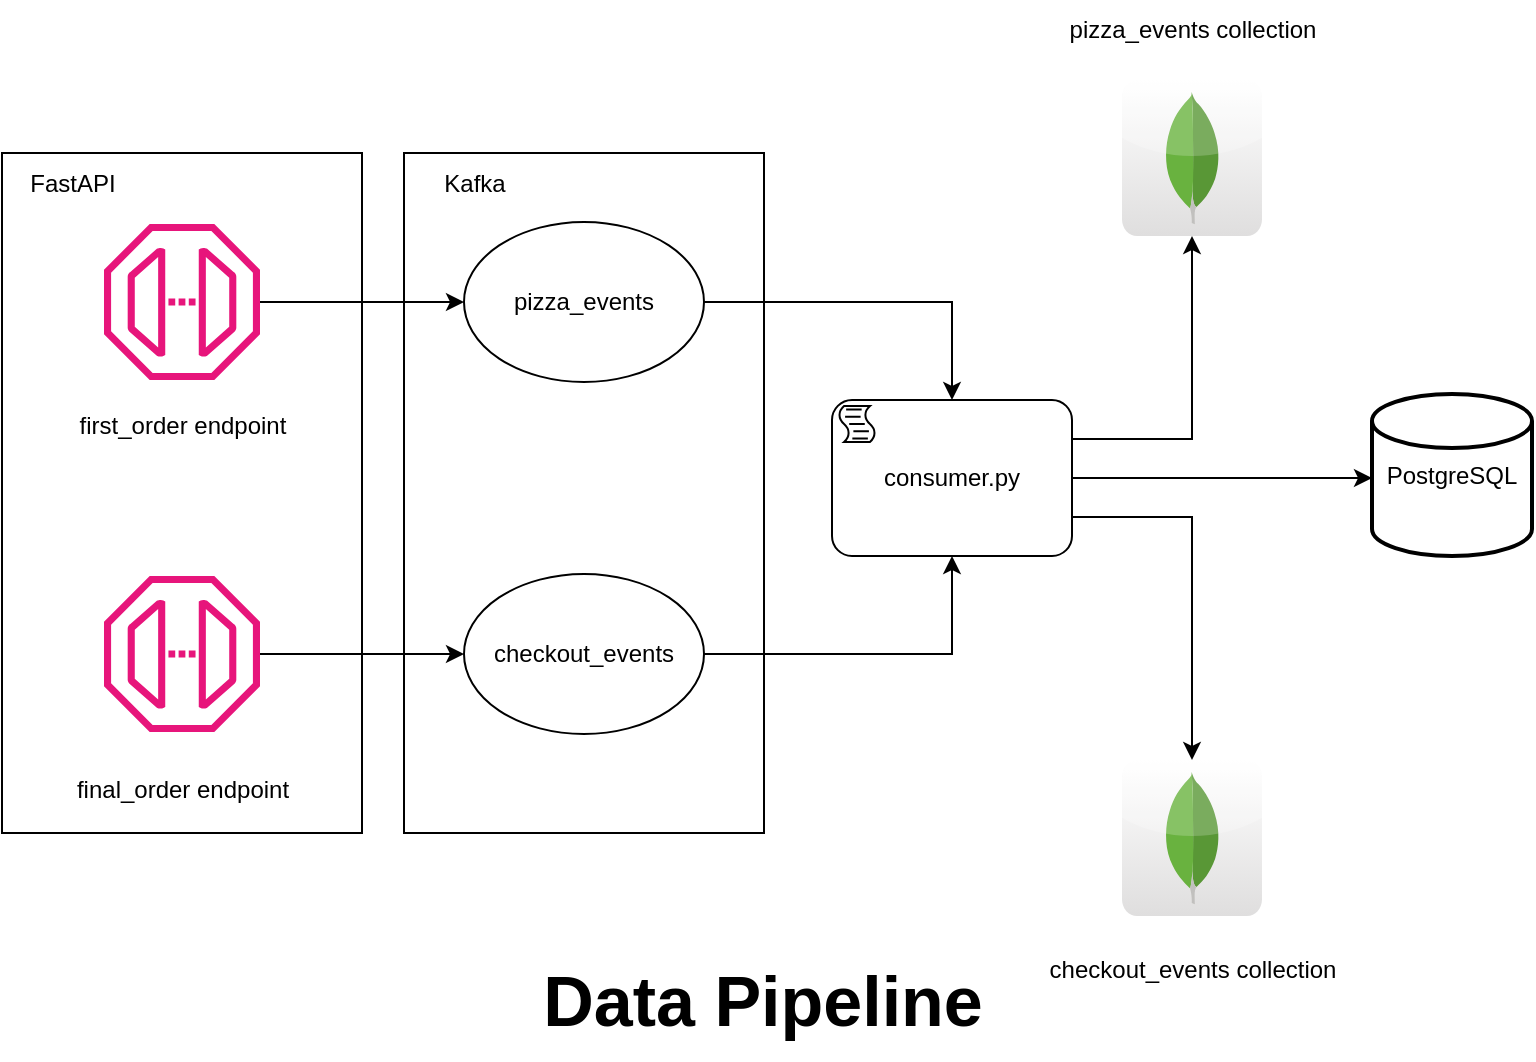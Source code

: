 <mxfile version="24.7.7">
  <diagram name="Page-1" id="OcTNQJEHIB_H8qVpvJLd">
    <mxGraphModel dx="1050" dy="653" grid="1" gridSize="10" guides="1" tooltips="1" connect="1" arrows="1" fold="1" page="1" pageScale="1" pageWidth="850" pageHeight="1100" math="0" shadow="0">
      <root>
        <mxCell id="0" />
        <mxCell id="1" parent="0" />
        <mxCell id="f_wLszosIwucmYi2b6Wq-27" value="" style="rounded=0;whiteSpace=wrap;html=1;" vertex="1" parent="1">
          <mxGeometry x="246" y="156.5" width="180" height="340" as="geometry" />
        </mxCell>
        <mxCell id="f_wLszosIwucmYi2b6Wq-22" value="" style="rounded=0;whiteSpace=wrap;html=1;" vertex="1" parent="1">
          <mxGeometry x="45" y="156.5" width="180" height="340" as="geometry" />
        </mxCell>
        <mxCell id="f_wLszosIwucmYi2b6Wq-18" style="edgeStyle=orthogonalEdgeStyle;rounded=0;orthogonalLoop=1;jettySize=auto;html=1;entryX=0.5;entryY=0;entryDx=0;entryDy=0;entryPerimeter=0;" edge="1" parent="1" source="f_wLszosIwucmYi2b6Wq-2" target="f_wLszosIwucmYi2b6Wq-21">
          <mxGeometry relative="1" as="geometry" />
        </mxCell>
        <mxCell id="f_wLszosIwucmYi2b6Wq-2" value="pizza_events" style="ellipse;whiteSpace=wrap;html=1;" vertex="1" parent="1">
          <mxGeometry x="276" y="191" width="120" height="80" as="geometry" />
        </mxCell>
        <mxCell id="f_wLszosIwucmYi2b6Wq-17" style="edgeStyle=orthogonalEdgeStyle;rounded=0;orthogonalLoop=1;jettySize=auto;html=1;entryX=0.5;entryY=1;entryDx=0;entryDy=0;entryPerimeter=0;" edge="1" parent="1" source="f_wLszosIwucmYi2b6Wq-3" target="f_wLszosIwucmYi2b6Wq-21">
          <mxGeometry relative="1" as="geometry" />
        </mxCell>
        <mxCell id="f_wLszosIwucmYi2b6Wq-3" value="checkout_events" style="ellipse;whiteSpace=wrap;html=1;" vertex="1" parent="1">
          <mxGeometry x="276" y="367" width="120" height="80" as="geometry" />
        </mxCell>
        <mxCell id="f_wLszosIwucmYi2b6Wq-5" value="FastAPI" style="text;html=1;align=center;verticalAlign=middle;resizable=0;points=[];autosize=1;strokeColor=none;fillColor=none;" vertex="1" parent="1">
          <mxGeometry x="45" y="156.5" width="70" height="30" as="geometry" />
        </mxCell>
        <mxCell id="f_wLszosIwucmYi2b6Wq-12" style="edgeStyle=orthogonalEdgeStyle;rounded=0;orthogonalLoop=1;jettySize=auto;html=1;entryX=0;entryY=0.5;entryDx=0;entryDy=0;" edge="1" parent="1" source="f_wLszosIwucmYi2b6Wq-6" target="f_wLszosIwucmYi2b6Wq-2">
          <mxGeometry relative="1" as="geometry" />
        </mxCell>
        <mxCell id="f_wLszosIwucmYi2b6Wq-6" value="" style="sketch=0;outlineConnect=0;fontColor=#232F3E;gradientColor=none;fillColor=#E7157B;strokeColor=none;dashed=0;verticalLabelPosition=bottom;verticalAlign=top;align=center;html=1;fontSize=12;fontStyle=0;aspect=fixed;pointerEvents=1;shape=mxgraph.aws4.endpoint;" vertex="1" parent="1">
          <mxGeometry x="96" y="192" width="78" height="78" as="geometry" />
        </mxCell>
        <mxCell id="f_wLszosIwucmYi2b6Wq-13" style="edgeStyle=orthogonalEdgeStyle;rounded=0;orthogonalLoop=1;jettySize=auto;html=1;entryX=0;entryY=0.5;entryDx=0;entryDy=0;" edge="1" parent="1" source="f_wLszosIwucmYi2b6Wq-7" target="f_wLszosIwucmYi2b6Wq-3">
          <mxGeometry relative="1" as="geometry" />
        </mxCell>
        <mxCell id="f_wLszosIwucmYi2b6Wq-7" value="" style="sketch=0;outlineConnect=0;fontColor=#232F3E;gradientColor=none;fillColor=#E7157B;strokeColor=none;dashed=0;verticalLabelPosition=bottom;verticalAlign=top;align=center;html=1;fontSize=12;fontStyle=0;aspect=fixed;pointerEvents=1;shape=mxgraph.aws4.endpoint;" vertex="1" parent="1">
          <mxGeometry x="96" y="368" width="78" height="78" as="geometry" />
        </mxCell>
        <mxCell id="f_wLszosIwucmYi2b6Wq-9" value="first_order endpoint" style="text;html=1;align=center;verticalAlign=middle;resizable=0;points=[];autosize=1;strokeColor=none;fillColor=none;" vertex="1" parent="1">
          <mxGeometry x="70" y="278" width="130" height="30" as="geometry" />
        </mxCell>
        <mxCell id="f_wLszosIwucmYi2b6Wq-10" value="final_order endpoint" style="text;html=1;align=center;verticalAlign=middle;resizable=0;points=[];autosize=1;strokeColor=none;fillColor=none;" vertex="1" parent="1">
          <mxGeometry x="70" y="460" width="130" height="30" as="geometry" />
        </mxCell>
        <mxCell id="f_wLszosIwucmYi2b6Wq-14" value="" style="dashed=0;outlineConnect=0;html=1;align=center;labelPosition=center;verticalLabelPosition=bottom;verticalAlign=top;shape=mxgraph.webicons.mongodb;gradientColor=#DFDEDE" vertex="1" parent="1">
          <mxGeometry x="605" y="120" width="70" height="78" as="geometry" />
        </mxCell>
        <mxCell id="f_wLszosIwucmYi2b6Wq-16" value="" style="dashed=0;outlineConnect=0;html=1;align=center;labelPosition=center;verticalLabelPosition=bottom;verticalAlign=top;shape=mxgraph.webicons.mongodb;gradientColor=#DFDEDE" vertex="1" parent="1">
          <mxGeometry x="605" y="460" width="70" height="78" as="geometry" />
        </mxCell>
        <mxCell id="f_wLszosIwucmYi2b6Wq-19" value="pizza_events collection" style="text;html=1;align=center;verticalAlign=middle;resizable=0;points=[];autosize=1;strokeColor=none;fillColor=none;" vertex="1" parent="1">
          <mxGeometry x="565" y="80" width="150" height="30" as="geometry" />
        </mxCell>
        <mxCell id="f_wLszosIwucmYi2b6Wq-31" style="edgeStyle=orthogonalEdgeStyle;rounded=0;orthogonalLoop=1;jettySize=auto;html=1;exitX=1;exitY=0.25;exitDx=0;exitDy=0;exitPerimeter=0;" edge="1" parent="1" source="f_wLszosIwucmYi2b6Wq-21" target="f_wLszosIwucmYi2b6Wq-14">
          <mxGeometry relative="1" as="geometry" />
        </mxCell>
        <mxCell id="f_wLszosIwucmYi2b6Wq-32" style="edgeStyle=orthogonalEdgeStyle;rounded=0;orthogonalLoop=1;jettySize=auto;html=1;exitX=1;exitY=0.75;exitDx=0;exitDy=0;exitPerimeter=0;" edge="1" parent="1" source="f_wLszosIwucmYi2b6Wq-21" target="f_wLszosIwucmYi2b6Wq-16">
          <mxGeometry relative="1" as="geometry" />
        </mxCell>
        <mxCell id="f_wLszosIwucmYi2b6Wq-33" style="edgeStyle=orthogonalEdgeStyle;rounded=0;orthogonalLoop=1;jettySize=auto;html=1;" edge="1" parent="1" source="f_wLszosIwucmYi2b6Wq-21">
          <mxGeometry relative="1" as="geometry">
            <mxPoint x="730" y="319" as="targetPoint" />
          </mxGeometry>
        </mxCell>
        <mxCell id="f_wLszosIwucmYi2b6Wq-21" value="consumer.py" style="points=[[0.25,0,0],[0.5,0,0],[0.75,0,0],[1,0.25,0],[1,0.5,0],[1,0.75,0],[0.75,1,0],[0.5,1,0],[0.25,1,0],[0,0.75,0],[0,0.5,0],[0,0.25,0]];shape=mxgraph.bpmn.task;whiteSpace=wrap;rectStyle=rounded;size=10;html=1;container=1;expand=0;collapsible=0;taskMarker=script;" vertex="1" parent="1">
          <mxGeometry x="460" y="280" width="120" height="78" as="geometry" />
        </mxCell>
        <mxCell id="f_wLszosIwucmYi2b6Wq-28" value="Kafka" style="text;html=1;align=center;verticalAlign=middle;resizable=0;points=[];autosize=1;strokeColor=none;fillColor=none;" vertex="1" parent="1">
          <mxGeometry x="256" y="156.5" width="50" height="30" as="geometry" />
        </mxCell>
        <mxCell id="f_wLszosIwucmYi2b6Wq-34" value="PostgreSQL" style="strokeWidth=2;html=1;shape=mxgraph.flowchart.database;whiteSpace=wrap;" vertex="1" parent="1">
          <mxGeometry x="730" y="277" width="80" height="81" as="geometry" />
        </mxCell>
        <mxCell id="f_wLszosIwucmYi2b6Wq-35" value="checkout_events collection" style="text;html=1;align=center;verticalAlign=middle;resizable=0;points=[];autosize=1;strokeColor=none;fillColor=none;" vertex="1" parent="1">
          <mxGeometry x="555" y="550" width="170" height="30" as="geometry" />
        </mxCell>
        <mxCell id="f_wLszosIwucmYi2b6Wq-36" value="&lt;b&gt;&lt;font style=&quot;font-size: 35px;&quot;&gt;Data Pipeline&lt;/font&gt;&lt;/b&gt;" style="text;html=1;align=center;verticalAlign=middle;resizable=0;points=[];autosize=1;strokeColor=none;fillColor=none;" vertex="1" parent="1">
          <mxGeometry x="305" y="550" width="240" height="60" as="geometry" />
        </mxCell>
      </root>
    </mxGraphModel>
  </diagram>
</mxfile>

